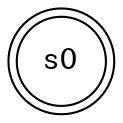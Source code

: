 digraph finite_state_machine {
	rankdir=LR;
	size="18,5"
	node [shape = doublecircle]; s0;
	node [shape = circle];
}
